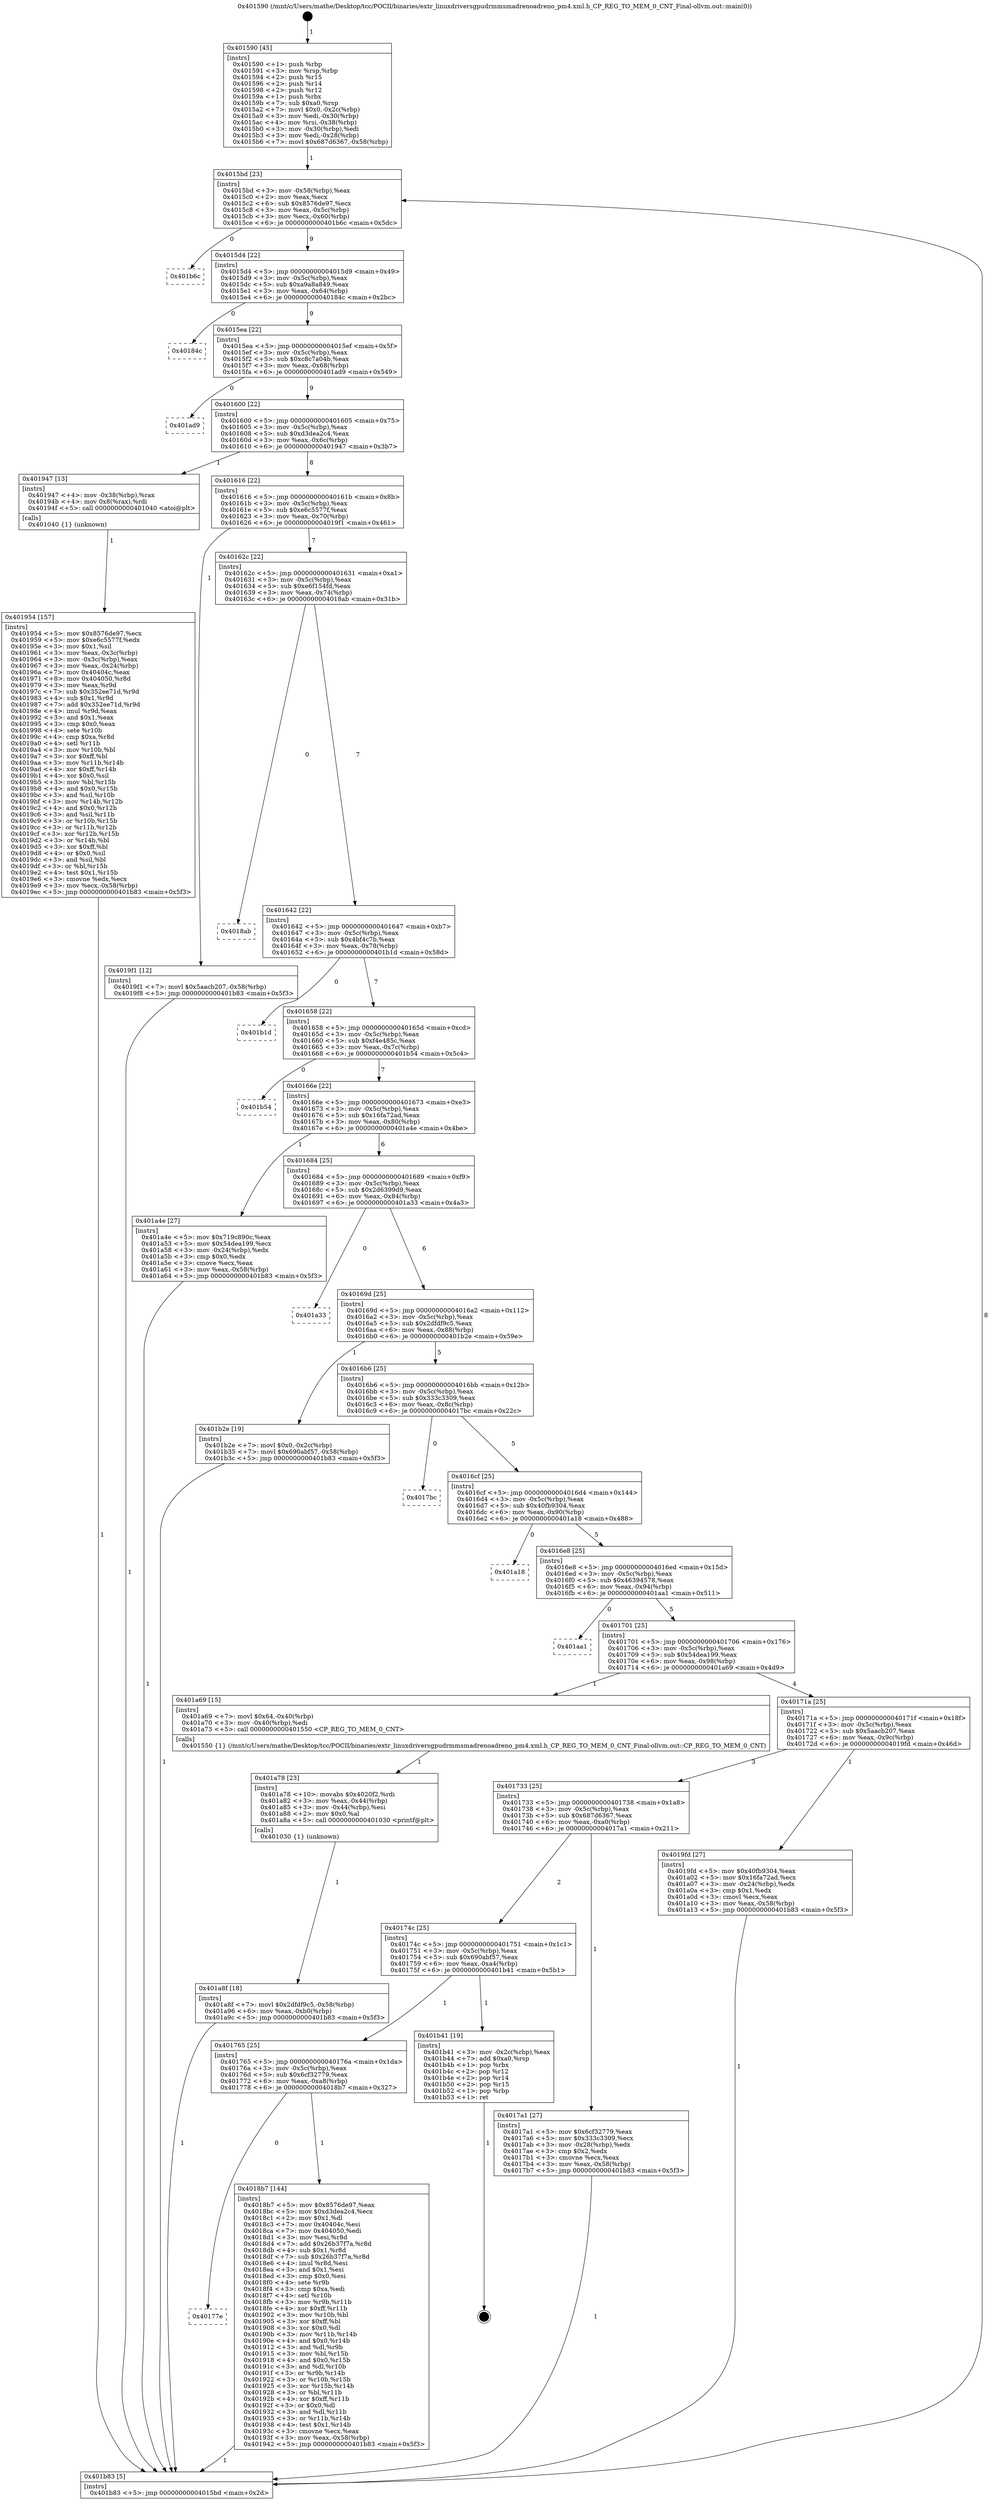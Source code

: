 digraph "0x401590" {
  label = "0x401590 (/mnt/c/Users/mathe/Desktop/tcc/POCII/binaries/extr_linuxdriversgpudrmmsmadrenoadreno_pm4.xml.h_CP_REG_TO_MEM_0_CNT_Final-ollvm.out::main(0))"
  labelloc = "t"
  node[shape=record]

  Entry [label="",width=0.3,height=0.3,shape=circle,fillcolor=black,style=filled]
  "0x4015bd" [label="{
     0x4015bd [23]\l
     | [instrs]\l
     &nbsp;&nbsp;0x4015bd \<+3\>: mov -0x58(%rbp),%eax\l
     &nbsp;&nbsp;0x4015c0 \<+2\>: mov %eax,%ecx\l
     &nbsp;&nbsp;0x4015c2 \<+6\>: sub $0x8576de97,%ecx\l
     &nbsp;&nbsp;0x4015c8 \<+3\>: mov %eax,-0x5c(%rbp)\l
     &nbsp;&nbsp;0x4015cb \<+3\>: mov %ecx,-0x60(%rbp)\l
     &nbsp;&nbsp;0x4015ce \<+6\>: je 0000000000401b6c \<main+0x5dc\>\l
  }"]
  "0x401b6c" [label="{
     0x401b6c\l
  }", style=dashed]
  "0x4015d4" [label="{
     0x4015d4 [22]\l
     | [instrs]\l
     &nbsp;&nbsp;0x4015d4 \<+5\>: jmp 00000000004015d9 \<main+0x49\>\l
     &nbsp;&nbsp;0x4015d9 \<+3\>: mov -0x5c(%rbp),%eax\l
     &nbsp;&nbsp;0x4015dc \<+5\>: sub $0xa9a8a849,%eax\l
     &nbsp;&nbsp;0x4015e1 \<+3\>: mov %eax,-0x64(%rbp)\l
     &nbsp;&nbsp;0x4015e4 \<+6\>: je 000000000040184c \<main+0x2bc\>\l
  }"]
  Exit [label="",width=0.3,height=0.3,shape=circle,fillcolor=black,style=filled,peripheries=2]
  "0x40184c" [label="{
     0x40184c\l
  }", style=dashed]
  "0x4015ea" [label="{
     0x4015ea [22]\l
     | [instrs]\l
     &nbsp;&nbsp;0x4015ea \<+5\>: jmp 00000000004015ef \<main+0x5f\>\l
     &nbsp;&nbsp;0x4015ef \<+3\>: mov -0x5c(%rbp),%eax\l
     &nbsp;&nbsp;0x4015f2 \<+5\>: sub $0xc8c7a04b,%eax\l
     &nbsp;&nbsp;0x4015f7 \<+3\>: mov %eax,-0x68(%rbp)\l
     &nbsp;&nbsp;0x4015fa \<+6\>: je 0000000000401ad9 \<main+0x549\>\l
  }"]
  "0x401a8f" [label="{
     0x401a8f [18]\l
     | [instrs]\l
     &nbsp;&nbsp;0x401a8f \<+7\>: movl $0x2dfdf9c5,-0x58(%rbp)\l
     &nbsp;&nbsp;0x401a96 \<+6\>: mov %eax,-0xb0(%rbp)\l
     &nbsp;&nbsp;0x401a9c \<+5\>: jmp 0000000000401b83 \<main+0x5f3\>\l
  }"]
  "0x401ad9" [label="{
     0x401ad9\l
  }", style=dashed]
  "0x401600" [label="{
     0x401600 [22]\l
     | [instrs]\l
     &nbsp;&nbsp;0x401600 \<+5\>: jmp 0000000000401605 \<main+0x75\>\l
     &nbsp;&nbsp;0x401605 \<+3\>: mov -0x5c(%rbp),%eax\l
     &nbsp;&nbsp;0x401608 \<+5\>: sub $0xd3dea2c4,%eax\l
     &nbsp;&nbsp;0x40160d \<+3\>: mov %eax,-0x6c(%rbp)\l
     &nbsp;&nbsp;0x401610 \<+6\>: je 0000000000401947 \<main+0x3b7\>\l
  }"]
  "0x401a78" [label="{
     0x401a78 [23]\l
     | [instrs]\l
     &nbsp;&nbsp;0x401a78 \<+10\>: movabs $0x4020f2,%rdi\l
     &nbsp;&nbsp;0x401a82 \<+3\>: mov %eax,-0x44(%rbp)\l
     &nbsp;&nbsp;0x401a85 \<+3\>: mov -0x44(%rbp),%esi\l
     &nbsp;&nbsp;0x401a88 \<+2\>: mov $0x0,%al\l
     &nbsp;&nbsp;0x401a8a \<+5\>: call 0000000000401030 \<printf@plt\>\l
     | [calls]\l
     &nbsp;&nbsp;0x401030 \{1\} (unknown)\l
  }"]
  "0x401947" [label="{
     0x401947 [13]\l
     | [instrs]\l
     &nbsp;&nbsp;0x401947 \<+4\>: mov -0x38(%rbp),%rax\l
     &nbsp;&nbsp;0x40194b \<+4\>: mov 0x8(%rax),%rdi\l
     &nbsp;&nbsp;0x40194f \<+5\>: call 0000000000401040 \<atoi@plt\>\l
     | [calls]\l
     &nbsp;&nbsp;0x401040 \{1\} (unknown)\l
  }"]
  "0x401616" [label="{
     0x401616 [22]\l
     | [instrs]\l
     &nbsp;&nbsp;0x401616 \<+5\>: jmp 000000000040161b \<main+0x8b\>\l
     &nbsp;&nbsp;0x40161b \<+3\>: mov -0x5c(%rbp),%eax\l
     &nbsp;&nbsp;0x40161e \<+5\>: sub $0xe6c5577f,%eax\l
     &nbsp;&nbsp;0x401623 \<+3\>: mov %eax,-0x70(%rbp)\l
     &nbsp;&nbsp;0x401626 \<+6\>: je 00000000004019f1 \<main+0x461\>\l
  }"]
  "0x401954" [label="{
     0x401954 [157]\l
     | [instrs]\l
     &nbsp;&nbsp;0x401954 \<+5\>: mov $0x8576de97,%ecx\l
     &nbsp;&nbsp;0x401959 \<+5\>: mov $0xe6c5577f,%edx\l
     &nbsp;&nbsp;0x40195e \<+3\>: mov $0x1,%sil\l
     &nbsp;&nbsp;0x401961 \<+3\>: mov %eax,-0x3c(%rbp)\l
     &nbsp;&nbsp;0x401964 \<+3\>: mov -0x3c(%rbp),%eax\l
     &nbsp;&nbsp;0x401967 \<+3\>: mov %eax,-0x24(%rbp)\l
     &nbsp;&nbsp;0x40196a \<+7\>: mov 0x40404c,%eax\l
     &nbsp;&nbsp;0x401971 \<+8\>: mov 0x404050,%r8d\l
     &nbsp;&nbsp;0x401979 \<+3\>: mov %eax,%r9d\l
     &nbsp;&nbsp;0x40197c \<+7\>: sub $0x352ee71d,%r9d\l
     &nbsp;&nbsp;0x401983 \<+4\>: sub $0x1,%r9d\l
     &nbsp;&nbsp;0x401987 \<+7\>: add $0x352ee71d,%r9d\l
     &nbsp;&nbsp;0x40198e \<+4\>: imul %r9d,%eax\l
     &nbsp;&nbsp;0x401992 \<+3\>: and $0x1,%eax\l
     &nbsp;&nbsp;0x401995 \<+3\>: cmp $0x0,%eax\l
     &nbsp;&nbsp;0x401998 \<+4\>: sete %r10b\l
     &nbsp;&nbsp;0x40199c \<+4\>: cmp $0xa,%r8d\l
     &nbsp;&nbsp;0x4019a0 \<+4\>: setl %r11b\l
     &nbsp;&nbsp;0x4019a4 \<+3\>: mov %r10b,%bl\l
     &nbsp;&nbsp;0x4019a7 \<+3\>: xor $0xff,%bl\l
     &nbsp;&nbsp;0x4019aa \<+3\>: mov %r11b,%r14b\l
     &nbsp;&nbsp;0x4019ad \<+4\>: xor $0xff,%r14b\l
     &nbsp;&nbsp;0x4019b1 \<+4\>: xor $0x0,%sil\l
     &nbsp;&nbsp;0x4019b5 \<+3\>: mov %bl,%r15b\l
     &nbsp;&nbsp;0x4019b8 \<+4\>: and $0x0,%r15b\l
     &nbsp;&nbsp;0x4019bc \<+3\>: and %sil,%r10b\l
     &nbsp;&nbsp;0x4019bf \<+3\>: mov %r14b,%r12b\l
     &nbsp;&nbsp;0x4019c2 \<+4\>: and $0x0,%r12b\l
     &nbsp;&nbsp;0x4019c6 \<+3\>: and %sil,%r11b\l
     &nbsp;&nbsp;0x4019c9 \<+3\>: or %r10b,%r15b\l
     &nbsp;&nbsp;0x4019cc \<+3\>: or %r11b,%r12b\l
     &nbsp;&nbsp;0x4019cf \<+3\>: xor %r12b,%r15b\l
     &nbsp;&nbsp;0x4019d2 \<+3\>: or %r14b,%bl\l
     &nbsp;&nbsp;0x4019d5 \<+3\>: xor $0xff,%bl\l
     &nbsp;&nbsp;0x4019d8 \<+4\>: or $0x0,%sil\l
     &nbsp;&nbsp;0x4019dc \<+3\>: and %sil,%bl\l
     &nbsp;&nbsp;0x4019df \<+3\>: or %bl,%r15b\l
     &nbsp;&nbsp;0x4019e2 \<+4\>: test $0x1,%r15b\l
     &nbsp;&nbsp;0x4019e6 \<+3\>: cmovne %edx,%ecx\l
     &nbsp;&nbsp;0x4019e9 \<+3\>: mov %ecx,-0x58(%rbp)\l
     &nbsp;&nbsp;0x4019ec \<+5\>: jmp 0000000000401b83 \<main+0x5f3\>\l
  }"]
  "0x4019f1" [label="{
     0x4019f1 [12]\l
     | [instrs]\l
     &nbsp;&nbsp;0x4019f1 \<+7\>: movl $0x5aacb207,-0x58(%rbp)\l
     &nbsp;&nbsp;0x4019f8 \<+5\>: jmp 0000000000401b83 \<main+0x5f3\>\l
  }"]
  "0x40162c" [label="{
     0x40162c [22]\l
     | [instrs]\l
     &nbsp;&nbsp;0x40162c \<+5\>: jmp 0000000000401631 \<main+0xa1\>\l
     &nbsp;&nbsp;0x401631 \<+3\>: mov -0x5c(%rbp),%eax\l
     &nbsp;&nbsp;0x401634 \<+5\>: sub $0xe6f154fd,%eax\l
     &nbsp;&nbsp;0x401639 \<+3\>: mov %eax,-0x74(%rbp)\l
     &nbsp;&nbsp;0x40163c \<+6\>: je 00000000004018ab \<main+0x31b\>\l
  }"]
  "0x40177e" [label="{
     0x40177e\l
  }", style=dashed]
  "0x4018ab" [label="{
     0x4018ab\l
  }", style=dashed]
  "0x401642" [label="{
     0x401642 [22]\l
     | [instrs]\l
     &nbsp;&nbsp;0x401642 \<+5\>: jmp 0000000000401647 \<main+0xb7\>\l
     &nbsp;&nbsp;0x401647 \<+3\>: mov -0x5c(%rbp),%eax\l
     &nbsp;&nbsp;0x40164a \<+5\>: sub $0x4bf4c7b,%eax\l
     &nbsp;&nbsp;0x40164f \<+3\>: mov %eax,-0x78(%rbp)\l
     &nbsp;&nbsp;0x401652 \<+6\>: je 0000000000401b1d \<main+0x58d\>\l
  }"]
  "0x4018b7" [label="{
     0x4018b7 [144]\l
     | [instrs]\l
     &nbsp;&nbsp;0x4018b7 \<+5\>: mov $0x8576de97,%eax\l
     &nbsp;&nbsp;0x4018bc \<+5\>: mov $0xd3dea2c4,%ecx\l
     &nbsp;&nbsp;0x4018c1 \<+2\>: mov $0x1,%dl\l
     &nbsp;&nbsp;0x4018c3 \<+7\>: mov 0x40404c,%esi\l
     &nbsp;&nbsp;0x4018ca \<+7\>: mov 0x404050,%edi\l
     &nbsp;&nbsp;0x4018d1 \<+3\>: mov %esi,%r8d\l
     &nbsp;&nbsp;0x4018d4 \<+7\>: add $0x26b37f7a,%r8d\l
     &nbsp;&nbsp;0x4018db \<+4\>: sub $0x1,%r8d\l
     &nbsp;&nbsp;0x4018df \<+7\>: sub $0x26b37f7a,%r8d\l
     &nbsp;&nbsp;0x4018e6 \<+4\>: imul %r8d,%esi\l
     &nbsp;&nbsp;0x4018ea \<+3\>: and $0x1,%esi\l
     &nbsp;&nbsp;0x4018ed \<+3\>: cmp $0x0,%esi\l
     &nbsp;&nbsp;0x4018f0 \<+4\>: sete %r9b\l
     &nbsp;&nbsp;0x4018f4 \<+3\>: cmp $0xa,%edi\l
     &nbsp;&nbsp;0x4018f7 \<+4\>: setl %r10b\l
     &nbsp;&nbsp;0x4018fb \<+3\>: mov %r9b,%r11b\l
     &nbsp;&nbsp;0x4018fe \<+4\>: xor $0xff,%r11b\l
     &nbsp;&nbsp;0x401902 \<+3\>: mov %r10b,%bl\l
     &nbsp;&nbsp;0x401905 \<+3\>: xor $0xff,%bl\l
     &nbsp;&nbsp;0x401908 \<+3\>: xor $0x0,%dl\l
     &nbsp;&nbsp;0x40190b \<+3\>: mov %r11b,%r14b\l
     &nbsp;&nbsp;0x40190e \<+4\>: and $0x0,%r14b\l
     &nbsp;&nbsp;0x401912 \<+3\>: and %dl,%r9b\l
     &nbsp;&nbsp;0x401915 \<+3\>: mov %bl,%r15b\l
     &nbsp;&nbsp;0x401918 \<+4\>: and $0x0,%r15b\l
     &nbsp;&nbsp;0x40191c \<+3\>: and %dl,%r10b\l
     &nbsp;&nbsp;0x40191f \<+3\>: or %r9b,%r14b\l
     &nbsp;&nbsp;0x401922 \<+3\>: or %r10b,%r15b\l
     &nbsp;&nbsp;0x401925 \<+3\>: xor %r15b,%r14b\l
     &nbsp;&nbsp;0x401928 \<+3\>: or %bl,%r11b\l
     &nbsp;&nbsp;0x40192b \<+4\>: xor $0xff,%r11b\l
     &nbsp;&nbsp;0x40192f \<+3\>: or $0x0,%dl\l
     &nbsp;&nbsp;0x401932 \<+3\>: and %dl,%r11b\l
     &nbsp;&nbsp;0x401935 \<+3\>: or %r11b,%r14b\l
     &nbsp;&nbsp;0x401938 \<+4\>: test $0x1,%r14b\l
     &nbsp;&nbsp;0x40193c \<+3\>: cmovne %ecx,%eax\l
     &nbsp;&nbsp;0x40193f \<+3\>: mov %eax,-0x58(%rbp)\l
     &nbsp;&nbsp;0x401942 \<+5\>: jmp 0000000000401b83 \<main+0x5f3\>\l
  }"]
  "0x401b1d" [label="{
     0x401b1d\l
  }", style=dashed]
  "0x401658" [label="{
     0x401658 [22]\l
     | [instrs]\l
     &nbsp;&nbsp;0x401658 \<+5\>: jmp 000000000040165d \<main+0xcd\>\l
     &nbsp;&nbsp;0x40165d \<+3\>: mov -0x5c(%rbp),%eax\l
     &nbsp;&nbsp;0x401660 \<+5\>: sub $0xf4e485c,%eax\l
     &nbsp;&nbsp;0x401665 \<+3\>: mov %eax,-0x7c(%rbp)\l
     &nbsp;&nbsp;0x401668 \<+6\>: je 0000000000401b54 \<main+0x5c4\>\l
  }"]
  "0x401765" [label="{
     0x401765 [25]\l
     | [instrs]\l
     &nbsp;&nbsp;0x401765 \<+5\>: jmp 000000000040176a \<main+0x1da\>\l
     &nbsp;&nbsp;0x40176a \<+3\>: mov -0x5c(%rbp),%eax\l
     &nbsp;&nbsp;0x40176d \<+5\>: sub $0x6cf32779,%eax\l
     &nbsp;&nbsp;0x401772 \<+6\>: mov %eax,-0xa8(%rbp)\l
     &nbsp;&nbsp;0x401778 \<+6\>: je 00000000004018b7 \<main+0x327\>\l
  }"]
  "0x401b54" [label="{
     0x401b54\l
  }", style=dashed]
  "0x40166e" [label="{
     0x40166e [22]\l
     | [instrs]\l
     &nbsp;&nbsp;0x40166e \<+5\>: jmp 0000000000401673 \<main+0xe3\>\l
     &nbsp;&nbsp;0x401673 \<+3\>: mov -0x5c(%rbp),%eax\l
     &nbsp;&nbsp;0x401676 \<+5\>: sub $0x16fa72ad,%eax\l
     &nbsp;&nbsp;0x40167b \<+3\>: mov %eax,-0x80(%rbp)\l
     &nbsp;&nbsp;0x40167e \<+6\>: je 0000000000401a4e \<main+0x4be\>\l
  }"]
  "0x401b41" [label="{
     0x401b41 [19]\l
     | [instrs]\l
     &nbsp;&nbsp;0x401b41 \<+3\>: mov -0x2c(%rbp),%eax\l
     &nbsp;&nbsp;0x401b44 \<+7\>: add $0xa0,%rsp\l
     &nbsp;&nbsp;0x401b4b \<+1\>: pop %rbx\l
     &nbsp;&nbsp;0x401b4c \<+2\>: pop %r12\l
     &nbsp;&nbsp;0x401b4e \<+2\>: pop %r14\l
     &nbsp;&nbsp;0x401b50 \<+2\>: pop %r15\l
     &nbsp;&nbsp;0x401b52 \<+1\>: pop %rbp\l
     &nbsp;&nbsp;0x401b53 \<+1\>: ret\l
  }"]
  "0x401a4e" [label="{
     0x401a4e [27]\l
     | [instrs]\l
     &nbsp;&nbsp;0x401a4e \<+5\>: mov $0x719c890c,%eax\l
     &nbsp;&nbsp;0x401a53 \<+5\>: mov $0x54dea199,%ecx\l
     &nbsp;&nbsp;0x401a58 \<+3\>: mov -0x24(%rbp),%edx\l
     &nbsp;&nbsp;0x401a5b \<+3\>: cmp $0x0,%edx\l
     &nbsp;&nbsp;0x401a5e \<+3\>: cmove %ecx,%eax\l
     &nbsp;&nbsp;0x401a61 \<+3\>: mov %eax,-0x58(%rbp)\l
     &nbsp;&nbsp;0x401a64 \<+5\>: jmp 0000000000401b83 \<main+0x5f3\>\l
  }"]
  "0x401684" [label="{
     0x401684 [25]\l
     | [instrs]\l
     &nbsp;&nbsp;0x401684 \<+5\>: jmp 0000000000401689 \<main+0xf9\>\l
     &nbsp;&nbsp;0x401689 \<+3\>: mov -0x5c(%rbp),%eax\l
     &nbsp;&nbsp;0x40168c \<+5\>: sub $0x2d6399d9,%eax\l
     &nbsp;&nbsp;0x401691 \<+6\>: mov %eax,-0x84(%rbp)\l
     &nbsp;&nbsp;0x401697 \<+6\>: je 0000000000401a33 \<main+0x4a3\>\l
  }"]
  "0x401590" [label="{
     0x401590 [45]\l
     | [instrs]\l
     &nbsp;&nbsp;0x401590 \<+1\>: push %rbp\l
     &nbsp;&nbsp;0x401591 \<+3\>: mov %rsp,%rbp\l
     &nbsp;&nbsp;0x401594 \<+2\>: push %r15\l
     &nbsp;&nbsp;0x401596 \<+2\>: push %r14\l
     &nbsp;&nbsp;0x401598 \<+2\>: push %r12\l
     &nbsp;&nbsp;0x40159a \<+1\>: push %rbx\l
     &nbsp;&nbsp;0x40159b \<+7\>: sub $0xa0,%rsp\l
     &nbsp;&nbsp;0x4015a2 \<+7\>: movl $0x0,-0x2c(%rbp)\l
     &nbsp;&nbsp;0x4015a9 \<+3\>: mov %edi,-0x30(%rbp)\l
     &nbsp;&nbsp;0x4015ac \<+4\>: mov %rsi,-0x38(%rbp)\l
     &nbsp;&nbsp;0x4015b0 \<+3\>: mov -0x30(%rbp),%edi\l
     &nbsp;&nbsp;0x4015b3 \<+3\>: mov %edi,-0x28(%rbp)\l
     &nbsp;&nbsp;0x4015b6 \<+7\>: movl $0x687d6367,-0x58(%rbp)\l
  }"]
  "0x401a33" [label="{
     0x401a33\l
  }", style=dashed]
  "0x40169d" [label="{
     0x40169d [25]\l
     | [instrs]\l
     &nbsp;&nbsp;0x40169d \<+5\>: jmp 00000000004016a2 \<main+0x112\>\l
     &nbsp;&nbsp;0x4016a2 \<+3\>: mov -0x5c(%rbp),%eax\l
     &nbsp;&nbsp;0x4016a5 \<+5\>: sub $0x2dfdf9c5,%eax\l
     &nbsp;&nbsp;0x4016aa \<+6\>: mov %eax,-0x88(%rbp)\l
     &nbsp;&nbsp;0x4016b0 \<+6\>: je 0000000000401b2e \<main+0x59e\>\l
  }"]
  "0x401b83" [label="{
     0x401b83 [5]\l
     | [instrs]\l
     &nbsp;&nbsp;0x401b83 \<+5\>: jmp 00000000004015bd \<main+0x2d\>\l
  }"]
  "0x401b2e" [label="{
     0x401b2e [19]\l
     | [instrs]\l
     &nbsp;&nbsp;0x401b2e \<+7\>: movl $0x0,-0x2c(%rbp)\l
     &nbsp;&nbsp;0x401b35 \<+7\>: movl $0x690abf57,-0x58(%rbp)\l
     &nbsp;&nbsp;0x401b3c \<+5\>: jmp 0000000000401b83 \<main+0x5f3\>\l
  }"]
  "0x4016b6" [label="{
     0x4016b6 [25]\l
     | [instrs]\l
     &nbsp;&nbsp;0x4016b6 \<+5\>: jmp 00000000004016bb \<main+0x12b\>\l
     &nbsp;&nbsp;0x4016bb \<+3\>: mov -0x5c(%rbp),%eax\l
     &nbsp;&nbsp;0x4016be \<+5\>: sub $0x333c3309,%eax\l
     &nbsp;&nbsp;0x4016c3 \<+6\>: mov %eax,-0x8c(%rbp)\l
     &nbsp;&nbsp;0x4016c9 \<+6\>: je 00000000004017bc \<main+0x22c\>\l
  }"]
  "0x40174c" [label="{
     0x40174c [25]\l
     | [instrs]\l
     &nbsp;&nbsp;0x40174c \<+5\>: jmp 0000000000401751 \<main+0x1c1\>\l
     &nbsp;&nbsp;0x401751 \<+3\>: mov -0x5c(%rbp),%eax\l
     &nbsp;&nbsp;0x401754 \<+5\>: sub $0x690abf57,%eax\l
     &nbsp;&nbsp;0x401759 \<+6\>: mov %eax,-0xa4(%rbp)\l
     &nbsp;&nbsp;0x40175f \<+6\>: je 0000000000401b41 \<main+0x5b1\>\l
  }"]
  "0x4017bc" [label="{
     0x4017bc\l
  }", style=dashed]
  "0x4016cf" [label="{
     0x4016cf [25]\l
     | [instrs]\l
     &nbsp;&nbsp;0x4016cf \<+5\>: jmp 00000000004016d4 \<main+0x144\>\l
     &nbsp;&nbsp;0x4016d4 \<+3\>: mov -0x5c(%rbp),%eax\l
     &nbsp;&nbsp;0x4016d7 \<+5\>: sub $0x40fb9304,%eax\l
     &nbsp;&nbsp;0x4016dc \<+6\>: mov %eax,-0x90(%rbp)\l
     &nbsp;&nbsp;0x4016e2 \<+6\>: je 0000000000401a18 \<main+0x488\>\l
  }"]
  "0x4017a1" [label="{
     0x4017a1 [27]\l
     | [instrs]\l
     &nbsp;&nbsp;0x4017a1 \<+5\>: mov $0x6cf32779,%eax\l
     &nbsp;&nbsp;0x4017a6 \<+5\>: mov $0x333c3309,%ecx\l
     &nbsp;&nbsp;0x4017ab \<+3\>: mov -0x28(%rbp),%edx\l
     &nbsp;&nbsp;0x4017ae \<+3\>: cmp $0x2,%edx\l
     &nbsp;&nbsp;0x4017b1 \<+3\>: cmovne %ecx,%eax\l
     &nbsp;&nbsp;0x4017b4 \<+3\>: mov %eax,-0x58(%rbp)\l
     &nbsp;&nbsp;0x4017b7 \<+5\>: jmp 0000000000401b83 \<main+0x5f3\>\l
  }"]
  "0x401a18" [label="{
     0x401a18\l
  }", style=dashed]
  "0x4016e8" [label="{
     0x4016e8 [25]\l
     | [instrs]\l
     &nbsp;&nbsp;0x4016e8 \<+5\>: jmp 00000000004016ed \<main+0x15d\>\l
     &nbsp;&nbsp;0x4016ed \<+3\>: mov -0x5c(%rbp),%eax\l
     &nbsp;&nbsp;0x4016f0 \<+5\>: sub $0x46394578,%eax\l
     &nbsp;&nbsp;0x4016f5 \<+6\>: mov %eax,-0x94(%rbp)\l
     &nbsp;&nbsp;0x4016fb \<+6\>: je 0000000000401aa1 \<main+0x511\>\l
  }"]
  "0x401733" [label="{
     0x401733 [25]\l
     | [instrs]\l
     &nbsp;&nbsp;0x401733 \<+5\>: jmp 0000000000401738 \<main+0x1a8\>\l
     &nbsp;&nbsp;0x401738 \<+3\>: mov -0x5c(%rbp),%eax\l
     &nbsp;&nbsp;0x40173b \<+5\>: sub $0x687d6367,%eax\l
     &nbsp;&nbsp;0x401740 \<+6\>: mov %eax,-0xa0(%rbp)\l
     &nbsp;&nbsp;0x401746 \<+6\>: je 00000000004017a1 \<main+0x211\>\l
  }"]
  "0x401aa1" [label="{
     0x401aa1\l
  }", style=dashed]
  "0x401701" [label="{
     0x401701 [25]\l
     | [instrs]\l
     &nbsp;&nbsp;0x401701 \<+5\>: jmp 0000000000401706 \<main+0x176\>\l
     &nbsp;&nbsp;0x401706 \<+3\>: mov -0x5c(%rbp),%eax\l
     &nbsp;&nbsp;0x401709 \<+5\>: sub $0x54dea199,%eax\l
     &nbsp;&nbsp;0x40170e \<+6\>: mov %eax,-0x98(%rbp)\l
     &nbsp;&nbsp;0x401714 \<+6\>: je 0000000000401a69 \<main+0x4d9\>\l
  }"]
  "0x4019fd" [label="{
     0x4019fd [27]\l
     | [instrs]\l
     &nbsp;&nbsp;0x4019fd \<+5\>: mov $0x40fb9304,%eax\l
     &nbsp;&nbsp;0x401a02 \<+5\>: mov $0x16fa72ad,%ecx\l
     &nbsp;&nbsp;0x401a07 \<+3\>: mov -0x24(%rbp),%edx\l
     &nbsp;&nbsp;0x401a0a \<+3\>: cmp $0x1,%edx\l
     &nbsp;&nbsp;0x401a0d \<+3\>: cmovl %ecx,%eax\l
     &nbsp;&nbsp;0x401a10 \<+3\>: mov %eax,-0x58(%rbp)\l
     &nbsp;&nbsp;0x401a13 \<+5\>: jmp 0000000000401b83 \<main+0x5f3\>\l
  }"]
  "0x401a69" [label="{
     0x401a69 [15]\l
     | [instrs]\l
     &nbsp;&nbsp;0x401a69 \<+7\>: movl $0x64,-0x40(%rbp)\l
     &nbsp;&nbsp;0x401a70 \<+3\>: mov -0x40(%rbp),%edi\l
     &nbsp;&nbsp;0x401a73 \<+5\>: call 0000000000401550 \<CP_REG_TO_MEM_0_CNT\>\l
     | [calls]\l
     &nbsp;&nbsp;0x401550 \{1\} (/mnt/c/Users/mathe/Desktop/tcc/POCII/binaries/extr_linuxdriversgpudrmmsmadrenoadreno_pm4.xml.h_CP_REG_TO_MEM_0_CNT_Final-ollvm.out::CP_REG_TO_MEM_0_CNT)\l
  }"]
  "0x40171a" [label="{
     0x40171a [25]\l
     | [instrs]\l
     &nbsp;&nbsp;0x40171a \<+5\>: jmp 000000000040171f \<main+0x18f\>\l
     &nbsp;&nbsp;0x40171f \<+3\>: mov -0x5c(%rbp),%eax\l
     &nbsp;&nbsp;0x401722 \<+5\>: sub $0x5aacb207,%eax\l
     &nbsp;&nbsp;0x401727 \<+6\>: mov %eax,-0x9c(%rbp)\l
     &nbsp;&nbsp;0x40172d \<+6\>: je 00000000004019fd \<main+0x46d\>\l
  }"]
  Entry -> "0x401590" [label=" 1"]
  "0x4015bd" -> "0x401b6c" [label=" 0"]
  "0x4015bd" -> "0x4015d4" [label=" 9"]
  "0x401b41" -> Exit [label=" 1"]
  "0x4015d4" -> "0x40184c" [label=" 0"]
  "0x4015d4" -> "0x4015ea" [label=" 9"]
  "0x401b2e" -> "0x401b83" [label=" 1"]
  "0x4015ea" -> "0x401ad9" [label=" 0"]
  "0x4015ea" -> "0x401600" [label=" 9"]
  "0x401a8f" -> "0x401b83" [label=" 1"]
  "0x401600" -> "0x401947" [label=" 1"]
  "0x401600" -> "0x401616" [label=" 8"]
  "0x401a78" -> "0x401a8f" [label=" 1"]
  "0x401616" -> "0x4019f1" [label=" 1"]
  "0x401616" -> "0x40162c" [label=" 7"]
  "0x401a69" -> "0x401a78" [label=" 1"]
  "0x40162c" -> "0x4018ab" [label=" 0"]
  "0x40162c" -> "0x401642" [label=" 7"]
  "0x401a4e" -> "0x401b83" [label=" 1"]
  "0x401642" -> "0x401b1d" [label=" 0"]
  "0x401642" -> "0x401658" [label=" 7"]
  "0x4019fd" -> "0x401b83" [label=" 1"]
  "0x401658" -> "0x401b54" [label=" 0"]
  "0x401658" -> "0x40166e" [label=" 7"]
  "0x401954" -> "0x401b83" [label=" 1"]
  "0x40166e" -> "0x401a4e" [label=" 1"]
  "0x40166e" -> "0x401684" [label=" 6"]
  "0x401947" -> "0x401954" [label=" 1"]
  "0x401684" -> "0x401a33" [label=" 0"]
  "0x401684" -> "0x40169d" [label=" 6"]
  "0x401765" -> "0x40177e" [label=" 0"]
  "0x40169d" -> "0x401b2e" [label=" 1"]
  "0x40169d" -> "0x4016b6" [label=" 5"]
  "0x401765" -> "0x4018b7" [label=" 1"]
  "0x4016b6" -> "0x4017bc" [label=" 0"]
  "0x4016b6" -> "0x4016cf" [label=" 5"]
  "0x4019f1" -> "0x401b83" [label=" 1"]
  "0x4016cf" -> "0x401a18" [label=" 0"]
  "0x4016cf" -> "0x4016e8" [label=" 5"]
  "0x40174c" -> "0x401765" [label=" 1"]
  "0x4016e8" -> "0x401aa1" [label=" 0"]
  "0x4016e8" -> "0x401701" [label=" 5"]
  "0x4018b7" -> "0x401b83" [label=" 1"]
  "0x401701" -> "0x401a69" [label=" 1"]
  "0x401701" -> "0x40171a" [label=" 4"]
  "0x401b83" -> "0x4015bd" [label=" 8"]
  "0x40171a" -> "0x4019fd" [label=" 1"]
  "0x40171a" -> "0x401733" [label=" 3"]
  "0x40174c" -> "0x401b41" [label=" 1"]
  "0x401733" -> "0x4017a1" [label=" 1"]
  "0x401733" -> "0x40174c" [label=" 2"]
  "0x4017a1" -> "0x401b83" [label=" 1"]
  "0x401590" -> "0x4015bd" [label=" 1"]
}
